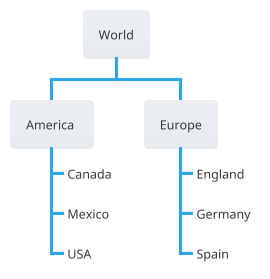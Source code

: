' Do not edit
' Theme Gallery
' autogenerated by script
'
@startwbs
!theme cerulean
* World
** America 
***_ Canada 
***_ Mexico
***_ USA
** Europe
***_  England
***_  Germany
***_  Spain
@endwbs
